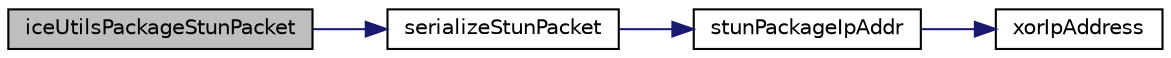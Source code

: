 digraph "iceUtilsPackageStunPacket"
{
 // LATEX_PDF_SIZE
  edge [fontname="Helvetica",fontsize="10",labelfontname="Helvetica",labelfontsize="10"];
  node [fontname="Helvetica",fontsize="10",shape=record];
  rankdir="LR";
  Node1 [label="iceUtilsPackageStunPacket",height=0.2,width=0.4,color="black", fillcolor="grey75", style="filled", fontcolor="black",tooltip=" "];
  Node1 -> Node2 [color="midnightblue",fontsize="10",style="solid",fontname="Helvetica"];
  Node2 [label="serializeStunPacket",height=0.2,width=0.4,color="black", fillcolor="white", style="filled",URL="$Stun_8c.html#a343599eb21e2e725f465200f72c476d8",tooltip=" "];
  Node2 -> Node3 [color="midnightblue",fontsize="10",style="solid",fontname="Helvetica"];
  Node3 [label="stunPackageIpAddr",height=0.2,width=0.4,color="black", fillcolor="white", style="filled",URL="$Stun_8c.html#a0ff5d54538a4e80eca46314552a3e993",tooltip=" "];
  Node3 -> Node4 [color="midnightblue",fontsize="10",style="solid",fontname="Helvetica"];
  Node4 [label="xorIpAddress",height=0.2,width=0.4,color="black", fillcolor="white", style="filled",URL="$Stun_8c.html#a086d658c6275e5a5161934025b070c24",tooltip=" "];
}
